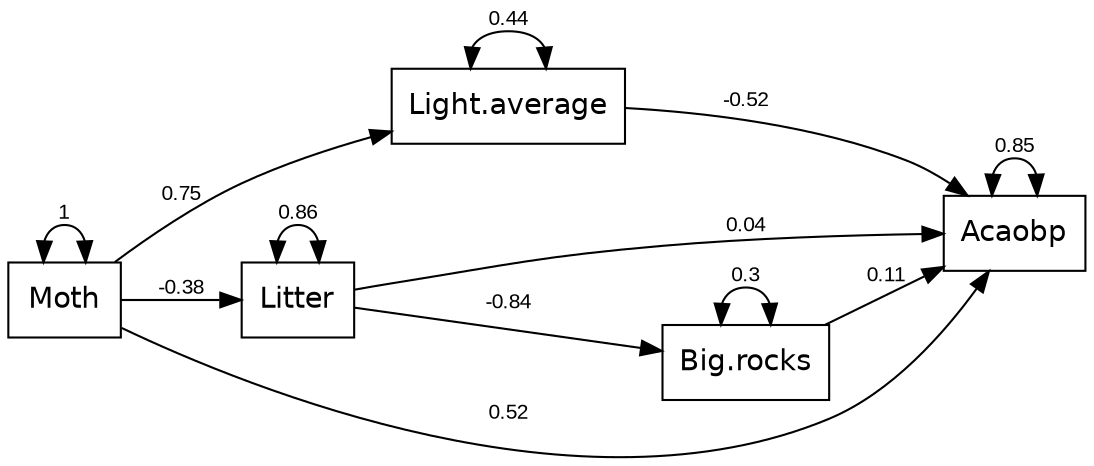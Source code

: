 digraph "sem.fit" {
  rankdir=LR;
  size="12,12";
  node [fontname="Helvetica" fontsize=14 shape=box];
  edge [fontname="Arial" fontsize=10];
  center=1;
  "Moth" -> "Light.average" [label="0.75"];
  "Moth" -> "Litter" [label="-0.38"];
  "Moth" -> "Acaobp" [label="0.52"];
  "Light.average" -> "Acaobp" [label="-0.52"];
  "Litter" -> "Big.rocks" [label="-0.84"];
  "Litter" -> "Acaobp" [label="0.04"];
  "Big.rocks" -> "Acaobp" [label="0.11"];
  "Moth" -> "Moth" [label="1" dir=both];
  "Light.average" -> "Light.average" [label="0.44" dir=both];
  "Litter" -> "Litter" [label="0.86" dir=both];
  "Big.rocks" -> "Big.rocks" [label="0.3" dir=both];
  "Acaobp" -> "Acaobp" [label="0.85" dir=both];
}
